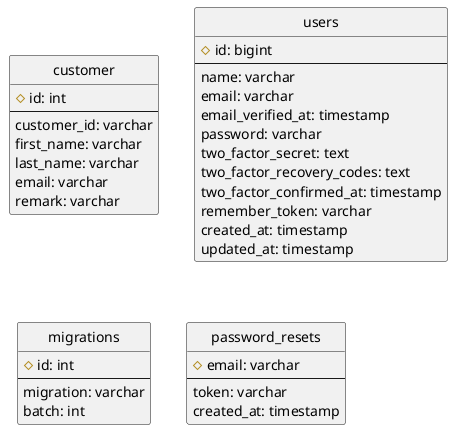 @startuml

' hide the spot
hide circle

' avoid problems with angled crows feet
skinparam linetype ortho

entity "customer" as customer {
  # id: int
  --
  customer_id: varchar
  first_name: varchar
  last_name: varchar
  email: varchar
  remark: varchar
}

entity "users" as users {
  # id: bigint
  --
  name: varchar
  email: varchar
  email_verified_at: timestamp
  password: varchar
  two_factor_secret: text
  two_factor_recovery_codes: text
  two_factor_confirmed_at: timestamp
  remember_token: varchar
  created_at: timestamp
  updated_at: timestamp
}

entity "migrations" as migrations {
  # id: int
  --
  migration: varchar
  batch: int
}

entity "password_resets" as password_resets {
  # email: varchar
  --
  token: varchar
  created_at: timestamp
}

@enduml
